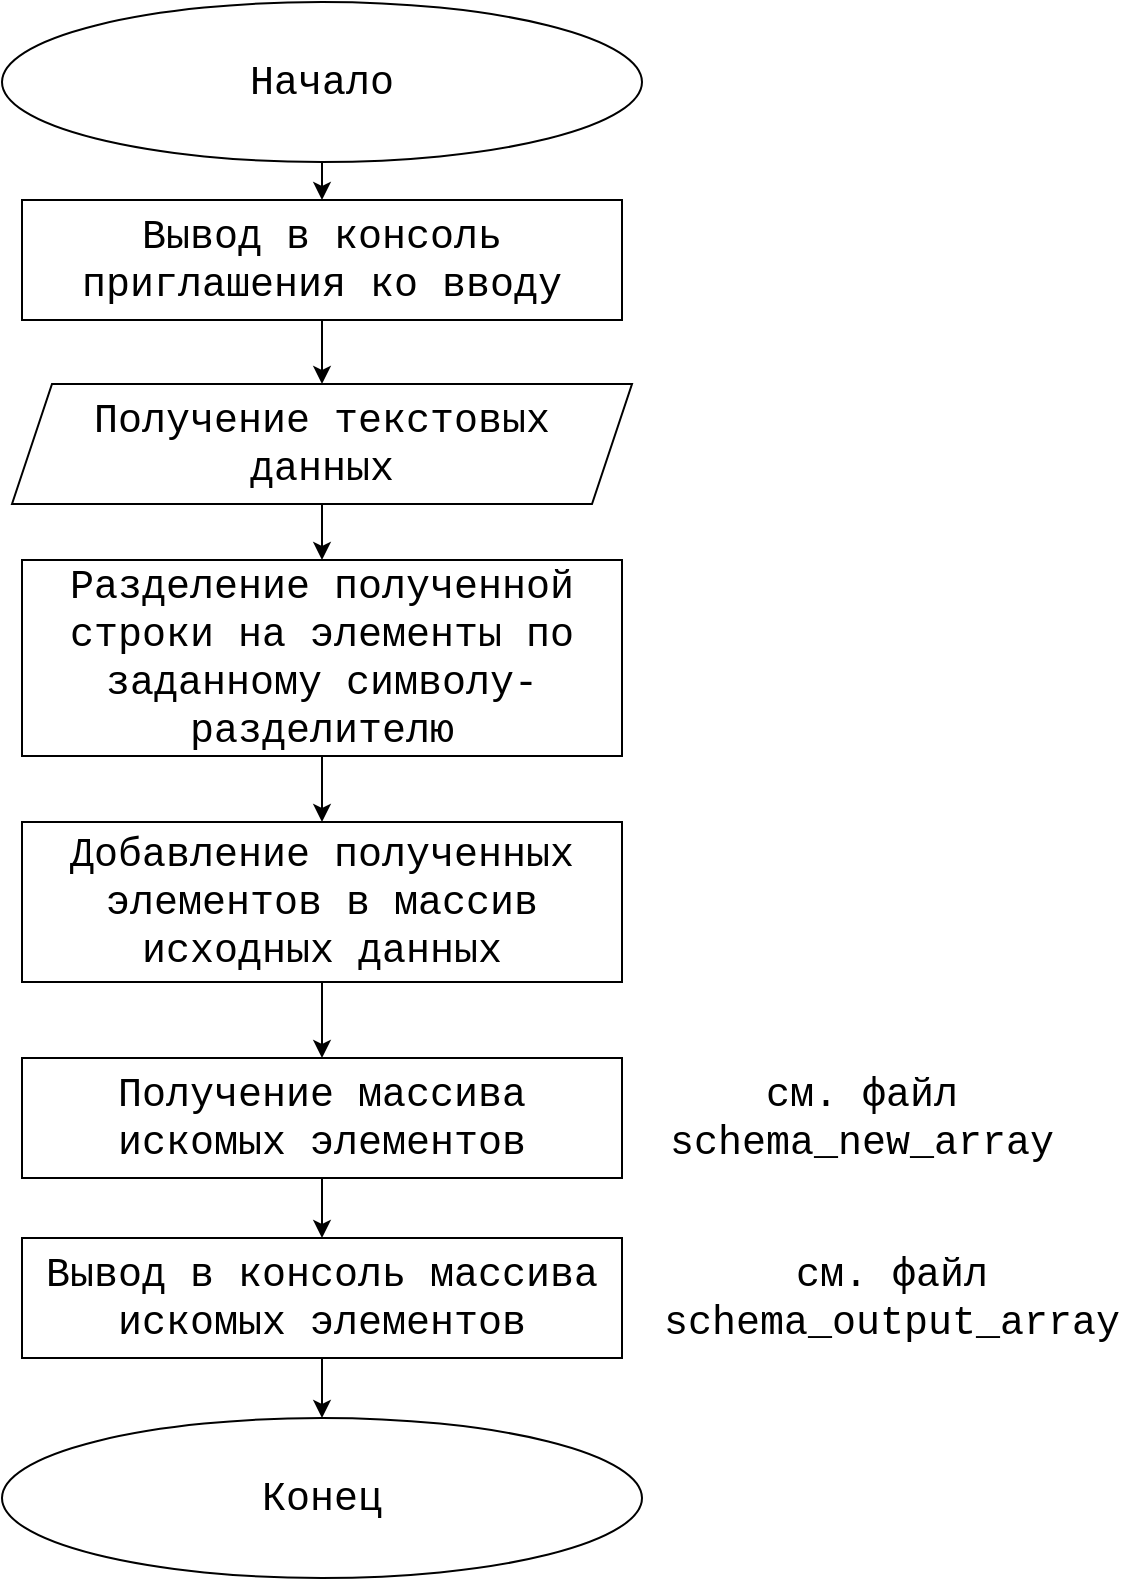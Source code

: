 <mxfile>
    <diagram id="HI9hQD5d9mvR9CpimkPW" name="Страница 1">
        <mxGraphModel dx="1204" dy="403" grid="1" gridSize="10" guides="1" tooltips="1" connect="1" arrows="1" fold="1" page="1" pageScale="1" pageWidth="827" pageHeight="1169" math="0" shadow="0">
            <root>
                <mxCell id="0"/>
                <mxCell id="1" parent="0"/>
                <mxCell id="4" value="" style="edgeStyle=none;html=1;fontFamily=Courier New;fontSize=20;" edge="1" parent="1" source="2" target="3">
                    <mxGeometry relative="1" as="geometry"/>
                </mxCell>
                <mxCell id="2" value="&lt;font style=&quot;font-size: 20px&quot; face=&quot;Courier New&quot;&gt;Начало&lt;/font&gt;" style="ellipse;whiteSpace=wrap;html=1;" vertex="1" parent="1">
                    <mxGeometry x="240" y="12" width="320" height="80" as="geometry"/>
                </mxCell>
                <mxCell id="6" style="edgeStyle=none;html=1;exitX=0.5;exitY=1;exitDx=0;exitDy=0;entryX=0.5;entryY=0;entryDx=0;entryDy=0;fontFamily=Courier New;fontSize=20;" edge="1" parent="1" source="3" target="5">
                    <mxGeometry relative="1" as="geometry"/>
                </mxCell>
                <mxCell id="3" value="Вывод в консоль приглашения ко вводу" style="rounded=0;whiteSpace=wrap;html=1;fontFamily=Courier New;fontSize=20;" vertex="1" parent="1">
                    <mxGeometry x="250" y="111" width="300" height="60" as="geometry"/>
                </mxCell>
                <mxCell id="8" value="" style="edgeStyle=none;html=1;fontFamily=Courier New;fontSize=20;" edge="1" parent="1" source="5" target="7">
                    <mxGeometry relative="1" as="geometry"/>
                </mxCell>
                <mxCell id="5" value="Получение текстовых данных" style="shape=parallelogram;perimeter=parallelogramPerimeter;whiteSpace=wrap;html=1;fixedSize=1;fontFamily=Courier New;fontSize=20;" vertex="1" parent="1">
                    <mxGeometry x="245" y="203" width="310" height="60" as="geometry"/>
                </mxCell>
                <mxCell id="10" value="" style="edgeStyle=none;html=1;fontFamily=Courier New;fontSize=20;" edge="1" parent="1" source="7" target="9">
                    <mxGeometry relative="1" as="geometry"/>
                </mxCell>
                <mxCell id="7" value="Разделение полученной строки на элементы по заданному символу-разделителю" style="rounded=0;whiteSpace=wrap;html=1;fontFamily=Courier New;fontSize=20;" vertex="1" parent="1">
                    <mxGeometry x="250" y="291" width="300" height="98" as="geometry"/>
                </mxCell>
                <mxCell id="12" value="" style="edgeStyle=none;html=1;fontFamily=Courier New;fontSize=20;" edge="1" parent="1" source="9" target="11">
                    <mxGeometry relative="1" as="geometry"/>
                </mxCell>
                <mxCell id="9" value="Добавление полученных элементов в массив исходных данных" style="rounded=0;whiteSpace=wrap;html=1;fontFamily=Courier New;fontSize=20;" vertex="1" parent="1">
                    <mxGeometry x="250" y="422" width="300" height="80" as="geometry"/>
                </mxCell>
                <mxCell id="15" value="" style="edgeStyle=none;html=1;fontFamily=Courier New;fontSize=20;" edge="1" parent="1" source="11" target="14">
                    <mxGeometry relative="1" as="geometry"/>
                </mxCell>
                <mxCell id="11" value="Получение массива искомых элементов" style="rounded=0;whiteSpace=wrap;html=1;fontFamily=Courier New;fontSize=20;" vertex="1" parent="1">
                    <mxGeometry x="250" y="540" width="300" height="60" as="geometry"/>
                </mxCell>
                <mxCell id="13" value="см. файл schema_new_array" style="text;html=1;strokeColor=none;fillColor=none;align=center;verticalAlign=middle;whiteSpace=wrap;rounded=0;fontFamily=Courier New;fontSize=20;" vertex="1" parent="1">
                    <mxGeometry x="570" y="542.5" width="200" height="55" as="geometry"/>
                </mxCell>
                <mxCell id="18" value="" style="edgeStyle=none;html=1;fontFamily=Courier New;fontSize=20;" edge="1" parent="1" source="14" target="17">
                    <mxGeometry relative="1" as="geometry"/>
                </mxCell>
                <mxCell id="14" value="Вывод в консоль массива искомых элементов" style="rounded=0;whiteSpace=wrap;html=1;fontFamily=Courier New;fontSize=20;" vertex="1" parent="1">
                    <mxGeometry x="250" y="630" width="300" height="60" as="geometry"/>
                </mxCell>
                <mxCell id="16" value="см. файл schema_output_array" style="text;html=1;strokeColor=none;fillColor=none;align=center;verticalAlign=middle;whiteSpace=wrap;rounded=0;fontFamily=Courier New;fontSize=20;" vertex="1" parent="1">
                    <mxGeometry x="570" y="632.5" width="230" height="55" as="geometry"/>
                </mxCell>
                <mxCell id="17" value="Конец" style="ellipse;whiteSpace=wrap;html=1;fontFamily=Courier New;fontSize=20;" vertex="1" parent="1">
                    <mxGeometry x="240" y="720" width="320" height="80" as="geometry"/>
                </mxCell>
            </root>
        </mxGraphModel>
    </diagram>
</mxfile>